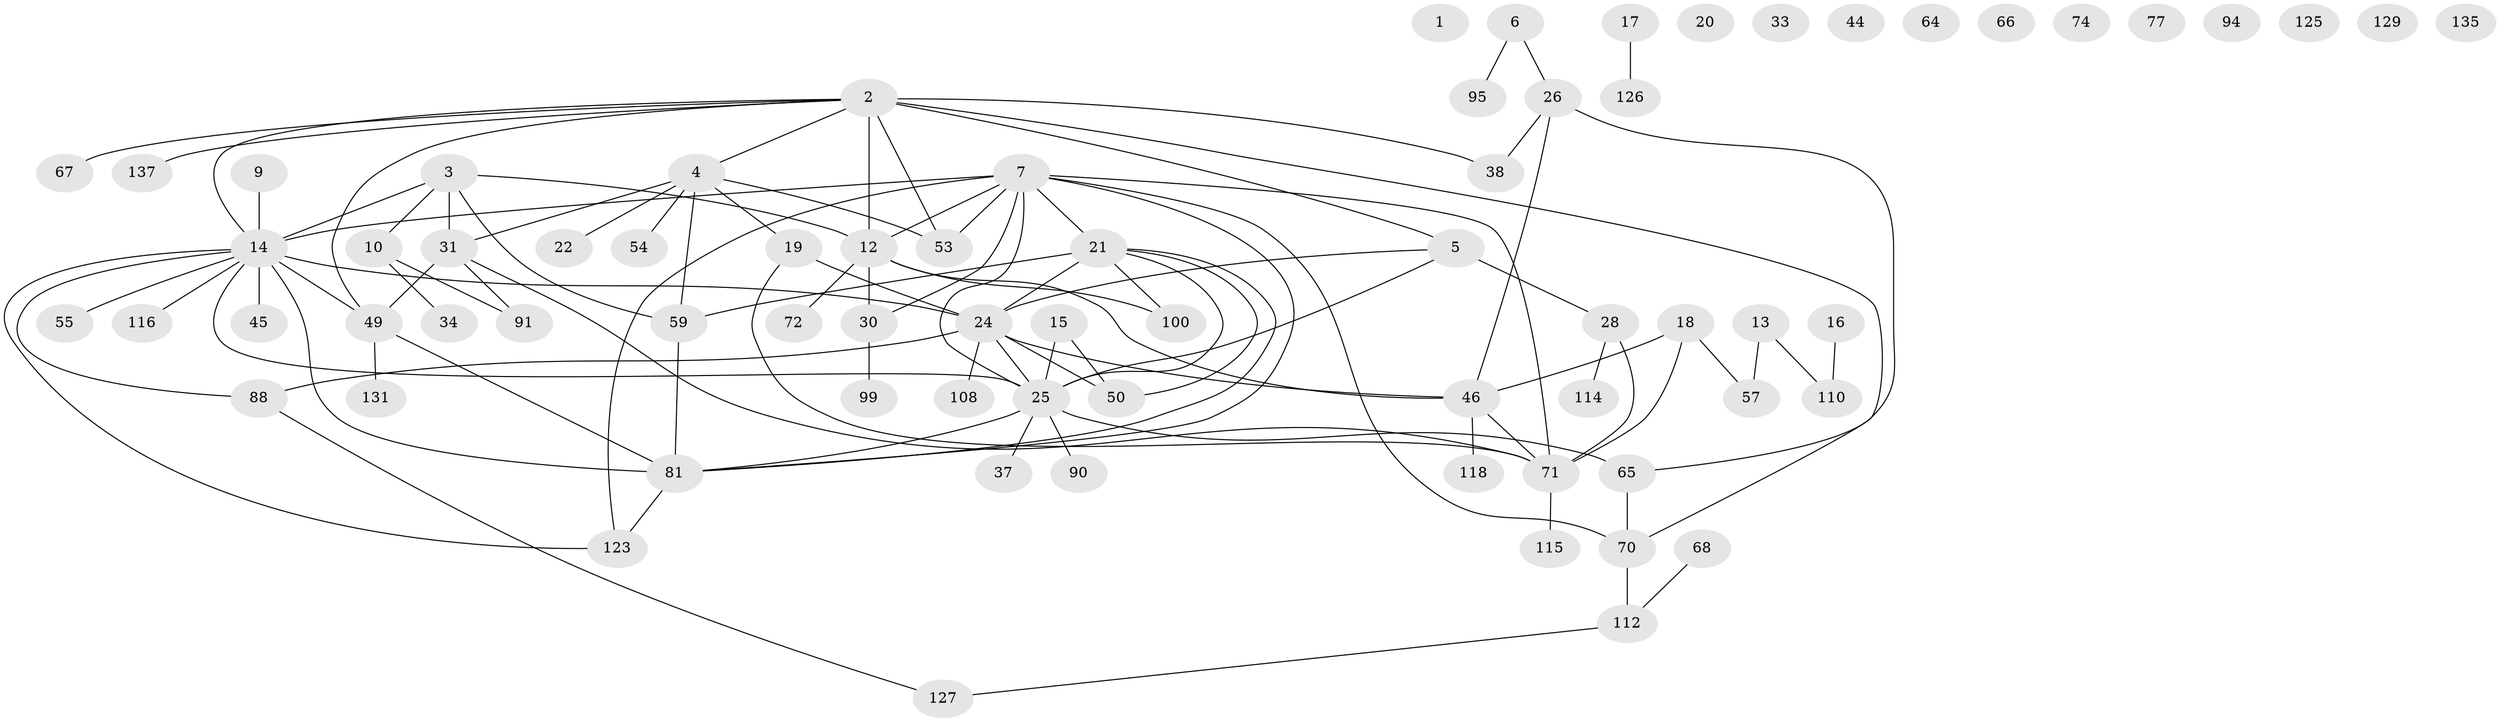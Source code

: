// original degree distribution, {1: 0.2534246575342466, 3: 0.2054794520547945, 4: 0.1232876712328767, 2: 0.22602739726027396, 5: 0.0684931506849315, 0: 0.07534246575342465, 6: 0.0273972602739726, 8: 0.0136986301369863, 7: 0.00684931506849315}
// Generated by graph-tools (version 1.1) at 2025/12/03/09/25 04:12:55]
// undirected, 73 vertices, 99 edges
graph export_dot {
graph [start="1"]
  node [color=gray90,style=filled];
  1 [super="+23"];
  2 [super="+139+143+76"];
  3 [super="+113"];
  4 [super="+42+8+109+29"];
  5 [super="+11"];
  6;
  7 [super="+56+128"];
  9 [super="+104+103"];
  10 [super="+140+43"];
  12 [super="+75+69"];
  13 [super="+62"];
  14 [super="+41"];
  15 [super="+92"];
  16;
  17 [super="+36"];
  18;
  19 [super="+78"];
  20;
  21 [super="+63"];
  22;
  24 [super="+27+35"];
  25 [super="+58"];
  26 [super="+97"];
  28 [super="+132"];
  30 [super="+146"];
  31 [super="+93+47+32"];
  33;
  34;
  37;
  38 [super="+39"];
  44;
  45;
  46 [super="+101+84"];
  49 [super="+83"];
  50 [super="+61"];
  53;
  54;
  55;
  57;
  59 [super="+136+106"];
  64;
  65 [super="+85"];
  66;
  67;
  68 [super="+119"];
  70 [super="+82"];
  71 [super="+86+73"];
  72;
  74;
  77;
  81 [super="+120+107"];
  88 [super="+144"];
  90;
  91;
  94;
  95 [super="+122"];
  99;
  100;
  108 [super="+145"];
  110 [super="+117+111"];
  112 [super="+134"];
  114;
  115;
  116;
  118;
  123;
  125;
  126;
  127;
  129;
  131 [super="+141"];
  135;
  137;
  2 -- 67;
  2 -- 53;
  2 -- 70;
  2 -- 38 [weight=2];
  2 -- 137;
  2 -- 49;
  2 -- 5;
  2 -- 4;
  2 -- 12;
  2 -- 14;
  3 -- 10;
  3 -- 59;
  3 -- 12;
  3 -- 31;
  3 -- 14;
  4 -- 22;
  4 -- 19 [weight=2];
  4 -- 59;
  4 -- 54;
  4 -- 31 [weight=2];
  4 -- 53;
  5 -- 25;
  5 -- 24;
  5 -- 28;
  6 -- 95;
  6 -- 26;
  7 -- 25;
  7 -- 53;
  7 -- 71;
  7 -- 70;
  7 -- 12;
  7 -- 81;
  7 -- 21;
  7 -- 123;
  7 -- 30;
  7 -- 14;
  9 -- 14 [weight=2];
  10 -- 34;
  10 -- 91;
  12 -- 72;
  12 -- 30;
  12 -- 100;
  12 -- 46;
  13 -- 57;
  13 -- 110;
  14 -- 49;
  14 -- 123;
  14 -- 45;
  14 -- 81;
  14 -- 116;
  14 -- 55;
  14 -- 24;
  14 -- 25;
  14 -- 88;
  15 -- 50;
  15 -- 25;
  16 -- 110;
  17 -- 126;
  18 -- 57;
  18 -- 71;
  18 -- 46;
  19 -- 24;
  19 -- 71;
  21 -- 100;
  21 -- 25;
  21 -- 81;
  21 -- 50;
  21 -- 24 [weight=2];
  21 -- 59 [weight=3];
  24 -- 50;
  24 -- 88;
  24 -- 108;
  24 -- 46;
  24 -- 25;
  25 -- 65;
  25 -- 37;
  25 -- 81;
  25 -- 90;
  26 -- 65;
  26 -- 38;
  26 -- 46;
  28 -- 114;
  28 -- 71;
  30 -- 99;
  31 -- 49;
  31 -- 91;
  31 -- 71;
  46 -- 71;
  46 -- 118;
  49 -- 81;
  49 -- 131;
  59 -- 81;
  65 -- 70;
  68 -- 112;
  70 -- 112;
  71 -- 115;
  81 -- 123;
  88 -- 127;
  112 -- 127;
}
